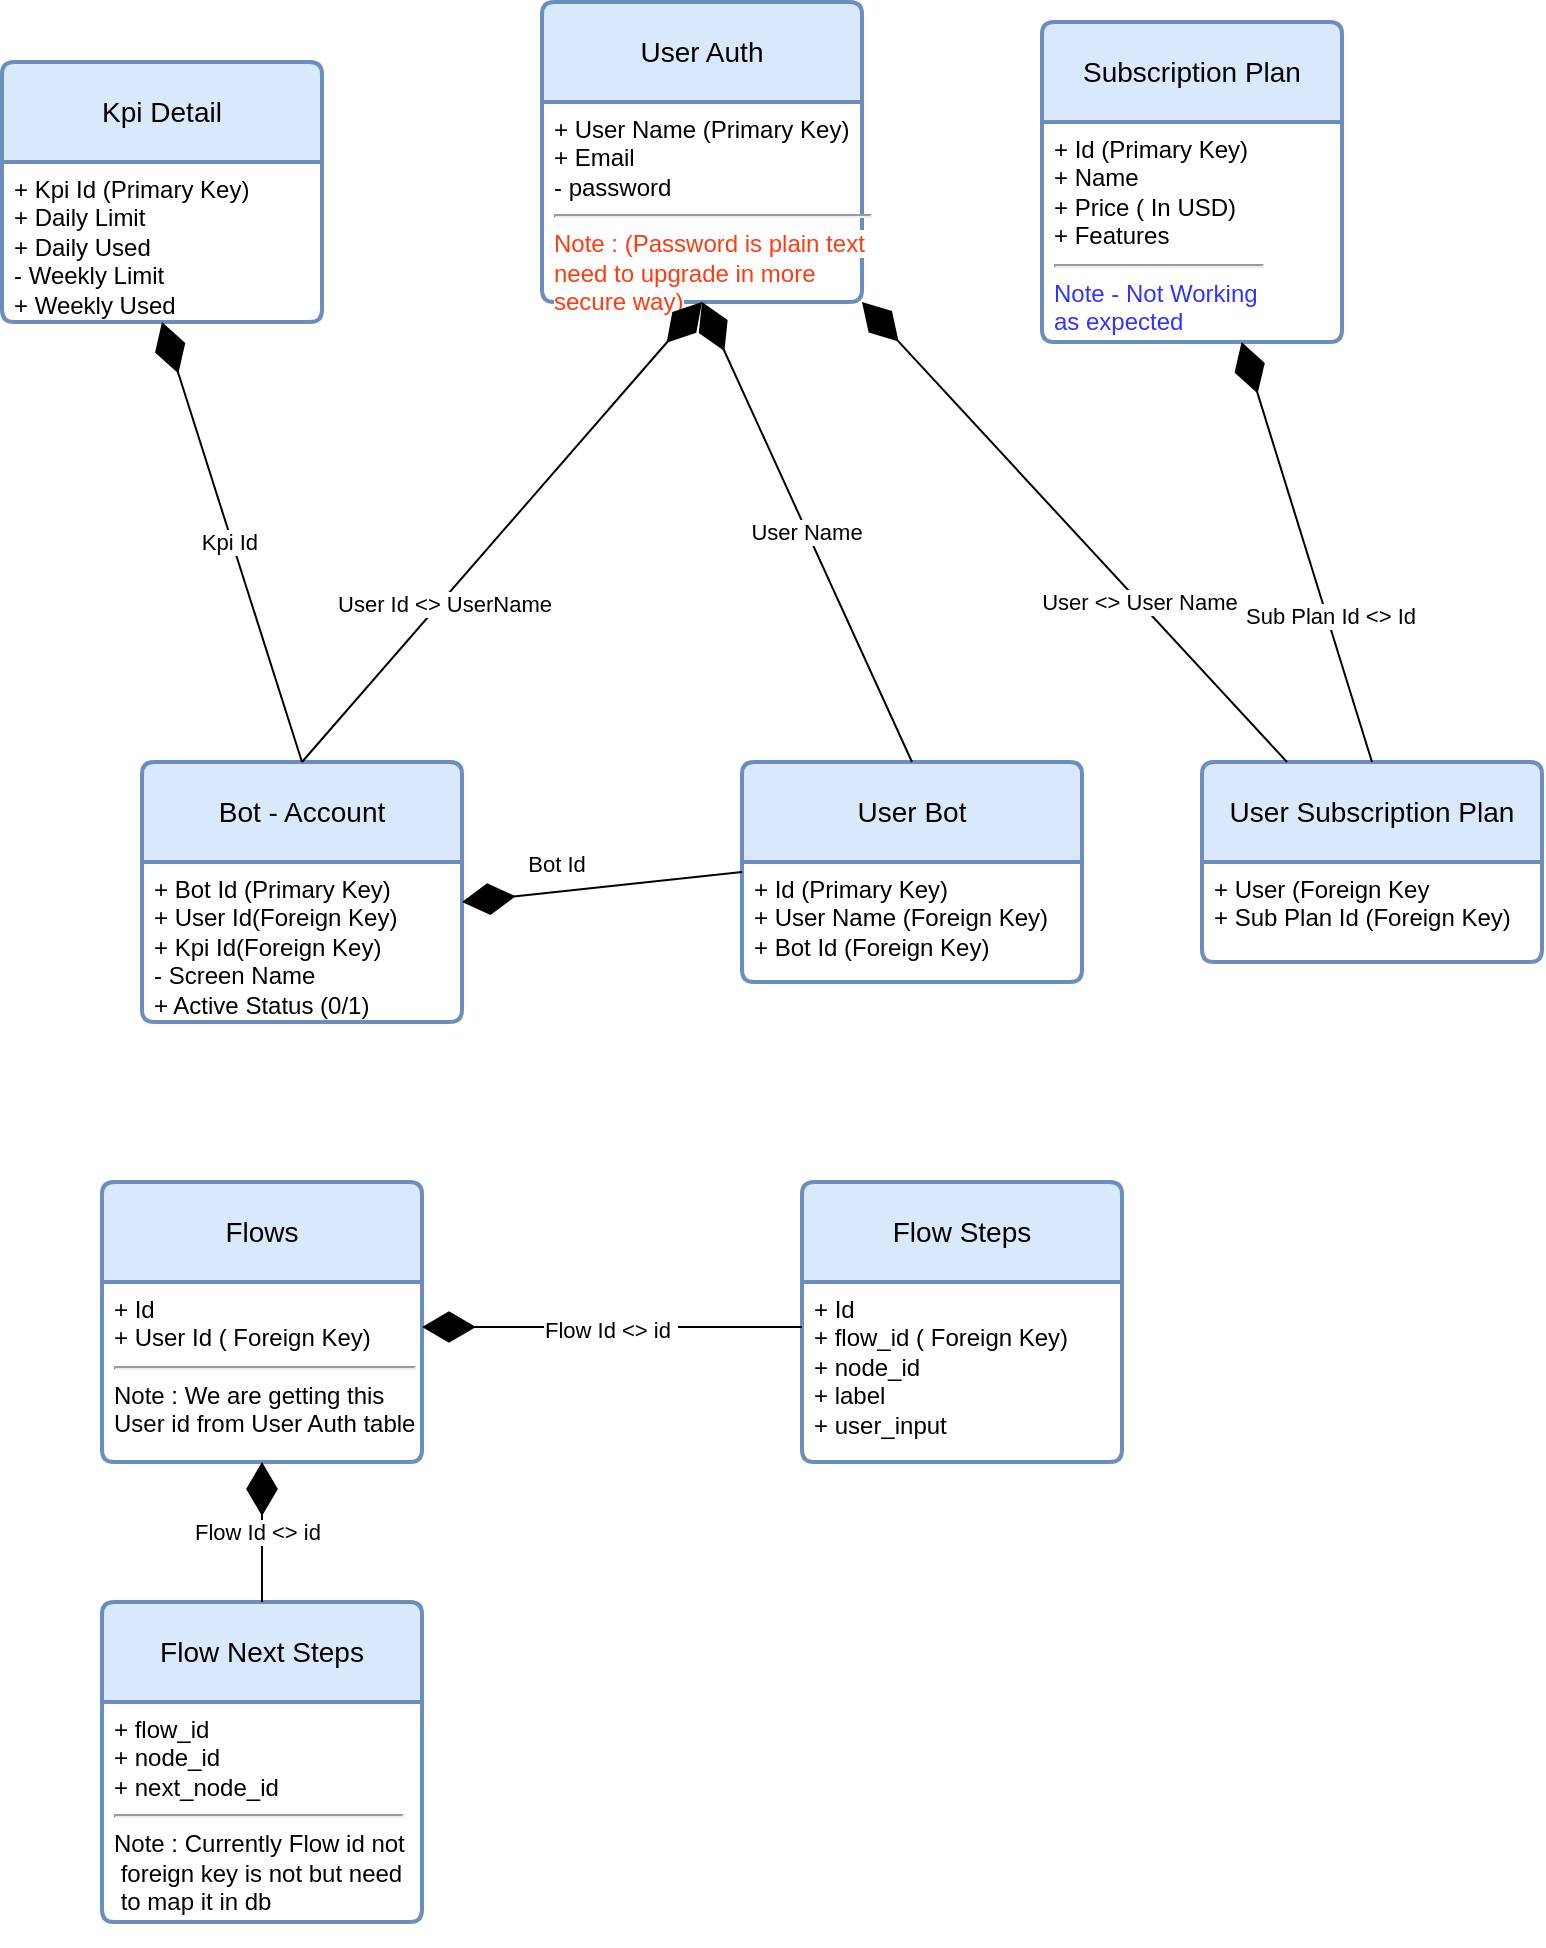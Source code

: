 <mxfile>
    <diagram id="4IqVqJ3qe1qflXc3MjRU" name="Page-1">
        <mxGraphModel dx="1004" dy="1028" grid="1" gridSize="10" guides="1" tooltips="1" connect="1" arrows="1" fold="1" page="1" pageScale="1" pageWidth="827" pageHeight="1169" math="0" shadow="0">
            <root>
                <mxCell id="0"/>
                <mxCell id="1" parent="0"/>
                <mxCell id="2" value="Bot - Account" style="swimlane;childLayout=stackLayout;horizontal=1;startSize=50;horizontalStack=0;rounded=1;fontSize=14;fontStyle=0;strokeWidth=2;resizeParent=0;resizeLast=1;shadow=0;dashed=0;align=center;arcSize=4;whiteSpace=wrap;html=1;fillColor=#dae8fc;strokeColor=#6c8ebf;" parent="1" vertex="1">
                    <mxGeometry x="100" y="420" width="160" height="130" as="geometry">
                        <mxRectangle x="150" y="230" width="120" height="50" as="alternateBounds"/>
                    </mxGeometry>
                </mxCell>
                <mxCell id="3" value="+ Bot Id (Primary Key)&lt;div&gt;+ User Id(Foreign Key)&lt;br&gt;+ Kpi Id(Foreign Key)&lt;br&gt;- Screen Name&amp;nbsp;&lt;/div&gt;&lt;div&gt;+ Active Status (0/1)&lt;/div&gt;&lt;div&gt;&lt;br&gt;&lt;/div&gt;" style="align=left;strokeColor=none;fillColor=none;spacingLeft=4;fontSize=12;verticalAlign=top;resizable=0;rotatable=0;part=1;html=1;" parent="2" vertex="1">
                    <mxGeometry y="50" width="160" height="80" as="geometry"/>
                </mxCell>
                <mxCell id="7" value="User Auth" style="swimlane;childLayout=stackLayout;horizontal=1;startSize=50;horizontalStack=0;rounded=1;fontSize=14;fontStyle=0;strokeWidth=2;resizeParent=0;resizeLast=1;shadow=0;dashed=0;align=center;arcSize=4;whiteSpace=wrap;html=1;fillColor=#dae8fc;strokeColor=#6c8ebf;" parent="1" vertex="1">
                    <mxGeometry x="300" y="40" width="160" height="150" as="geometry">
                        <mxRectangle x="260" width="120" height="50" as="alternateBounds"/>
                    </mxGeometry>
                </mxCell>
                <mxCell id="8" value="+ User Name (Primary Key)&lt;div&gt;+ Email&amp;nbsp;&lt;/div&gt;&lt;div&gt;- password&lt;/div&gt;&lt;hr&gt;&lt;div&gt;&lt;span style=&quot;background-color: light-dark(#ffffff, var(--ge-dark-color, #121212));&quot;&gt;&lt;font style=&quot;color: rgb(255, 59, 18);&quot;&gt;Note : (Password is plain text&amp;nbsp;&lt;/font&gt;&lt;/span&gt;&lt;/div&gt;&lt;div&gt;&lt;span style=&quot;background-color: light-dark(#ffffff, var(--ge-dark-color, #121212));&quot;&gt;&lt;font style=&quot;color: rgb(255, 59, 18);&quot;&gt;need to upgrade in more&amp;nbsp;&lt;/font&gt;&lt;/span&gt;&lt;/div&gt;&lt;div&gt;&lt;span style=&quot;background-color: light-dark(#ffffff, var(--ge-dark-color, #121212));&quot;&gt;&lt;font style=&quot;color: rgb(255, 59, 18);&quot;&gt;secure way)&lt;/font&gt;&lt;/span&gt;&amp;nbsp; &amp;nbsp;&lt;/div&gt;" style="align=left;strokeColor=none;fillColor=none;spacingLeft=4;fontSize=12;verticalAlign=top;resizable=0;rotatable=0;part=1;html=1;" parent="7" vertex="1">
                    <mxGeometry y="50" width="160" height="100" as="geometry"/>
                </mxCell>
                <mxCell id="9" value="" style="endArrow=diamondThin;endFill=1;endSize=24;html=1;entryX=0.5;entryY=1;entryDx=0;entryDy=0;exitX=0.5;exitY=0;exitDx=0;exitDy=0;" parent="1" source="2" target="7" edge="1">
                    <mxGeometry width="160" relative="1" as="geometry">
                        <mxPoint x="170" y="270" as="sourcePoint"/>
                        <mxPoint x="270" y="270" as="targetPoint"/>
                    </mxGeometry>
                </mxCell>
                <mxCell id="11" value="User Id &amp;lt;&amp;gt; UserName" style="edgeLabel;html=1;align=center;verticalAlign=middle;resizable=0;points=[];" parent="9" vertex="1" connectable="0">
                    <mxGeometry x="-0.306" y="-1" relative="1" as="geometry">
                        <mxPoint as="offset"/>
                    </mxGeometry>
                </mxCell>
                <mxCell id="13" value="Kpi Detail" style="swimlane;childLayout=stackLayout;horizontal=1;startSize=50;horizontalStack=0;rounded=1;fontSize=14;fontStyle=0;strokeWidth=2;resizeParent=0;resizeLast=1;shadow=0;dashed=0;align=center;arcSize=4;whiteSpace=wrap;html=1;fillColor=#dae8fc;strokeColor=#6c8ebf;" parent="1" vertex="1">
                    <mxGeometry x="30" y="70" width="160" height="130" as="geometry">
                        <mxRectangle x="10" y="100" width="110" height="40" as="alternateBounds"/>
                    </mxGeometry>
                </mxCell>
                <mxCell id="14" value="+ Kpi Id (Primary Key)&lt;div&gt;+ Daily Limit&lt;/div&gt;&lt;div&gt;+ Daily Used&amp;nbsp;&lt;/div&gt;&lt;div&gt;- Weekly Limit&lt;/div&gt;&lt;div&gt;+ Weekly Used&lt;span style=&quot;background-color: transparent;&quot;&gt;&amp;nbsp;&amp;nbsp;&lt;/span&gt;&lt;/div&gt;" style="align=left;strokeColor=none;fillColor=none;spacingLeft=4;fontSize=12;verticalAlign=top;resizable=0;rotatable=0;part=1;html=1;" parent="13" vertex="1">
                    <mxGeometry y="50" width="160" height="80" as="geometry"/>
                </mxCell>
                <mxCell id="16" value="Kpi Id&amp;nbsp;" style="endArrow=diamondThin;endFill=1;endSize=24;html=1;exitX=0.5;exitY=0;exitDx=0;exitDy=0;entryX=0.5;entryY=1;entryDx=0;entryDy=0;" parent="1" source="2" target="14" edge="1">
                    <mxGeometry width="160" relative="1" as="geometry">
                        <mxPoint x="600" y="330" as="sourcePoint"/>
                        <mxPoint x="100" y="200" as="targetPoint"/>
                        <Array as="points"/>
                    </mxGeometry>
                </mxCell>
                <mxCell id="17" value="Subscription Plan" style="swimlane;childLayout=stackLayout;horizontal=1;startSize=50;horizontalStack=0;rounded=1;fontSize=14;fontStyle=0;strokeWidth=2;resizeParent=0;resizeLast=1;shadow=0;dashed=0;align=center;arcSize=4;whiteSpace=wrap;html=1;fillColor=#dae8fc;strokeColor=#6c8ebf;" parent="1" vertex="1">
                    <mxGeometry x="550" y="50" width="150" height="160" as="geometry">
                        <mxRectangle x="530" width="120" height="50" as="alternateBounds"/>
                    </mxGeometry>
                </mxCell>
                <mxCell id="18" value="+ Id (Primary Key)&lt;div&gt;+ Name&lt;br&gt;+ Price ( In USD)&lt;br&gt;+ Features&lt;/div&gt;&lt;hr&gt;&lt;div&gt;&lt;font style=&quot;color: rgb(51, 51, 255);&quot;&gt;Note - Not Working&amp;nbsp;&lt;/font&gt;&lt;/div&gt;&lt;div&gt;&lt;font style=&quot;color: rgb(51, 51, 255);&quot;&gt;as expected&lt;/font&gt;&amp;nbsp;&lt;/div&gt;&lt;div&gt;&lt;br&gt;&lt;/div&gt;&lt;div&gt;&lt;br&gt;&lt;/div&gt;" style="align=left;strokeColor=none;fillColor=none;spacingLeft=4;fontSize=12;verticalAlign=top;resizable=0;rotatable=0;part=1;html=1;" parent="17" vertex="1">
                    <mxGeometry y="50" width="150" height="110" as="geometry"/>
                </mxCell>
                <mxCell id="20" value="User Subscription Plan" style="swimlane;childLayout=stackLayout;horizontal=1;startSize=50;horizontalStack=0;rounded=1;fontSize=14;fontStyle=0;strokeWidth=2;resizeParent=0;resizeLast=1;shadow=0;dashed=0;align=center;arcSize=4;whiteSpace=wrap;html=1;fillColor=#dae8fc;strokeColor=#6c8ebf;" parent="1" vertex="1">
                    <mxGeometry x="630" y="420" width="170" height="100" as="geometry">
                        <mxRectangle x="600" y="240" width="120" height="50" as="alternateBounds"/>
                    </mxGeometry>
                </mxCell>
                <mxCell id="21" value="+ User (Foreign Key&lt;div&gt;+ Sub Plan Id (Foreign Key)&lt;br&gt;&lt;span style=&quot;background-color: transparent;&quot;&gt;&amp;nbsp;&lt;/span&gt;&lt;/div&gt;&lt;div&gt;&lt;br&gt;&lt;/div&gt;&lt;div&gt;&lt;br&gt;&lt;/div&gt;" style="align=left;strokeColor=none;fillColor=none;spacingLeft=4;fontSize=12;verticalAlign=top;resizable=0;rotatable=0;part=1;html=1;" parent="20" vertex="1">
                    <mxGeometry y="50" width="170" height="50" as="geometry"/>
                </mxCell>
                <mxCell id="22" value="" style="endArrow=diamondThin;endFill=1;endSize=24;html=1;exitX=0.5;exitY=0;exitDx=0;exitDy=0;" parent="1" source="20" target="17" edge="1">
                    <mxGeometry width="160" relative="1" as="geometry">
                        <mxPoint x="120" y="590" as="sourcePoint"/>
                        <mxPoint x="290" y="770" as="targetPoint"/>
                    </mxGeometry>
                </mxCell>
                <mxCell id="23" value="Sub Plan Id &amp;lt;&amp;gt; Id" style="edgeLabel;html=1;align=center;verticalAlign=middle;resizable=0;points=[];" parent="22" vertex="1" connectable="0">
                    <mxGeometry x="-0.306" y="-1" relative="1" as="geometry">
                        <mxPoint as="offset"/>
                    </mxGeometry>
                </mxCell>
                <mxCell id="24" value="" style="endArrow=diamondThin;endFill=1;endSize=24;html=1;entryX=1;entryY=1;entryDx=0;entryDy=0;exitX=0.25;exitY=0;exitDx=0;exitDy=0;" parent="1" source="20" target="7" edge="1">
                    <mxGeometry width="160" relative="1" as="geometry">
                        <mxPoint x="550" y="620" as="sourcePoint"/>
                        <mxPoint x="493" y="510" as="targetPoint"/>
                    </mxGeometry>
                </mxCell>
                <mxCell id="25" value="User &amp;lt;&amp;gt; User Name&amp;nbsp;" style="edgeLabel;html=1;align=center;verticalAlign=middle;resizable=0;points=[];" parent="24" vertex="1" connectable="0">
                    <mxGeometry x="-0.306" y="-1" relative="1" as="geometry">
                        <mxPoint as="offset"/>
                    </mxGeometry>
                </mxCell>
                <mxCell id="26" value="User Bot" style="swimlane;childLayout=stackLayout;horizontal=1;startSize=50;horizontalStack=0;rounded=1;fontSize=14;fontStyle=0;strokeWidth=2;resizeParent=0;resizeLast=1;shadow=0;dashed=0;align=center;arcSize=4;whiteSpace=wrap;html=1;fillColor=#dae8fc;strokeColor=#6c8ebf;" parent="1" vertex="1">
                    <mxGeometry x="400" y="420" width="170" height="110" as="geometry">
                        <mxRectangle x="410" y="230" width="120" height="50" as="alternateBounds"/>
                    </mxGeometry>
                </mxCell>
                <mxCell id="27" value="+ Id (Primary Key)&lt;div&gt;+ User Name (Foreign Key)&lt;br&gt;+ Bot Id (Foreign Key)&lt;/div&gt;&lt;div&gt;&lt;br&gt;&lt;/div&gt;&lt;div&gt;&lt;br&gt;&lt;/div&gt;&lt;div&gt;&lt;br&gt;&lt;/div&gt;" style="align=left;strokeColor=none;fillColor=none;spacingLeft=4;fontSize=12;verticalAlign=top;resizable=0;rotatable=0;part=1;html=1;" parent="26" vertex="1">
                    <mxGeometry y="50" width="170" height="60" as="geometry"/>
                </mxCell>
                <mxCell id="28" value="Bot Id" style="endArrow=diamondThin;endFill=1;endSize=24;html=1;exitX=0;exitY=0.5;exitDx=0;exitDy=0;entryX=1;entryY=0.25;entryDx=0;entryDy=0;" parent="1" source="26" target="3" edge="1">
                    <mxGeometry x="0.314" y="-14" width="160" relative="1" as="geometry">
                        <mxPoint x="250" y="250" as="sourcePoint"/>
                        <mxPoint x="340" y="230" as="targetPoint"/>
                        <Array as="points"/>
                        <mxPoint as="offset"/>
                    </mxGeometry>
                </mxCell>
                <mxCell id="29" value="User Name" style="endArrow=diamondThin;endFill=1;endSize=24;html=1;exitX=0.5;exitY=0;exitDx=0;exitDy=0;entryX=0.5;entryY=1;entryDx=0;entryDy=0;" parent="1" source="26" target="7" edge="1">
                    <mxGeometry width="160" relative="1" as="geometry">
                        <mxPoint x="200" y="350" as="sourcePoint"/>
                        <mxPoint x="190" y="300" as="targetPoint"/>
                        <Array as="points"/>
                    </mxGeometry>
                </mxCell>
                <mxCell id="30" value="Flows" style="swimlane;childLayout=stackLayout;horizontal=1;startSize=50;horizontalStack=0;rounded=1;fontSize=14;fontStyle=0;strokeWidth=2;resizeParent=0;resizeLast=1;shadow=0;dashed=0;align=center;arcSize=4;whiteSpace=wrap;html=1;fillColor=#dae8fc;strokeColor=#6c8ebf;" vertex="1" parent="1">
                    <mxGeometry x="80" y="630" width="160" height="140" as="geometry">
                        <mxRectangle x="150" y="230" width="120" height="50" as="alternateBounds"/>
                    </mxGeometry>
                </mxCell>
                <mxCell id="31" value="+ Id&amp;nbsp;&lt;div&gt;+ User Id ( Foreign Key)&lt;/div&gt;&lt;hr&gt;&lt;div&gt;Note : We are getting this&amp;nbsp;&lt;/div&gt;&lt;div&gt;User id from User Auth table&lt;/div&gt;&lt;div&gt;&lt;br&gt;&lt;/div&gt;" style="align=left;strokeColor=none;fillColor=none;spacingLeft=4;fontSize=12;verticalAlign=top;resizable=0;rotatable=0;part=1;html=1;" vertex="1" parent="30">
                    <mxGeometry y="50" width="160" height="90" as="geometry"/>
                </mxCell>
                <mxCell id="32" value="Flow Next Steps" style="swimlane;childLayout=stackLayout;horizontal=1;startSize=50;horizontalStack=0;rounded=1;fontSize=14;fontStyle=0;strokeWidth=2;resizeParent=0;resizeLast=1;shadow=0;dashed=0;align=center;arcSize=4;whiteSpace=wrap;html=1;fillColor=#dae8fc;strokeColor=#6c8ebf;" vertex="1" parent="1">
                    <mxGeometry x="80" y="840" width="160" height="160" as="geometry">
                        <mxRectangle x="150" y="230" width="120" height="50" as="alternateBounds"/>
                    </mxGeometry>
                </mxCell>
                <mxCell id="33" value="+ flow_id&amp;nbsp;&lt;div&gt;+ node_id&amp;nbsp;&lt;br&gt;&lt;/div&gt;&lt;div&gt;+&amp;nbsp;next_node_id&lt;/div&gt;&lt;hr&gt;&lt;div&gt;Note : Currently Flow id not&lt;/div&gt;&lt;div&gt;&amp;nbsp;foreign&amp;nbsp;&lt;span style=&quot;background-color: transparent;&quot;&gt;key is not but need&lt;/span&gt;&lt;/div&gt;&lt;div&gt;&lt;span style=&quot;background-color: transparent;&quot;&gt;&amp;nbsp;to map it in db&lt;/span&gt;&lt;/div&gt;&lt;div&gt;&lt;br&gt;&lt;/div&gt;" style="align=left;strokeColor=none;fillColor=none;spacingLeft=4;fontSize=12;verticalAlign=top;resizable=0;rotatable=0;part=1;html=1;" vertex="1" parent="32">
                    <mxGeometry y="50" width="160" height="110" as="geometry"/>
                </mxCell>
                <mxCell id="34" value="Flow Steps" style="swimlane;childLayout=stackLayout;horizontal=1;startSize=50;horizontalStack=0;rounded=1;fontSize=14;fontStyle=0;strokeWidth=2;resizeParent=0;resizeLast=1;shadow=0;dashed=0;align=center;arcSize=4;whiteSpace=wrap;html=1;fillColor=#dae8fc;strokeColor=#6c8ebf;" vertex="1" parent="1">
                    <mxGeometry x="430" y="630" width="160" height="140" as="geometry">
                        <mxRectangle x="150" y="230" width="120" height="50" as="alternateBounds"/>
                    </mxGeometry>
                </mxCell>
                <mxCell id="35" value="+ Id&amp;nbsp;&amp;nbsp;&lt;div&gt;+ flow_id ( Foreign Key)&lt;br&gt;&lt;/div&gt;&lt;div&gt;+&amp;nbsp;node_id&lt;/div&gt;&lt;div&gt;+&amp;nbsp;label&lt;/div&gt;&lt;div&gt;+&amp;nbsp;user_input&lt;/div&gt;&lt;div&gt;&lt;br&gt;&lt;/div&gt;&lt;div&gt;&lt;br&gt;&lt;/div&gt;&lt;div&gt;&lt;br&gt;&lt;/div&gt;" style="align=left;strokeColor=none;fillColor=none;spacingLeft=4;fontSize=12;verticalAlign=top;resizable=0;rotatable=0;part=1;html=1;" vertex="1" parent="34">
                    <mxGeometry y="50" width="160" height="90" as="geometry"/>
                </mxCell>
                <mxCell id="37" value="" style="endArrow=diamondThin;endFill=1;endSize=24;html=1;exitX=0;exitY=0.25;exitDx=0;exitDy=0;entryX=1;entryY=0.25;entryDx=0;entryDy=0;" edge="1" parent="1" source="35" target="31">
                    <mxGeometry x="0.318" y="-14" width="160" relative="1" as="geometry">
                        <mxPoint x="410" y="485" as="sourcePoint"/>
                        <mxPoint x="270" y="500" as="targetPoint"/>
                        <Array as="points"/>
                        <mxPoint as="offset"/>
                    </mxGeometry>
                </mxCell>
                <mxCell id="38" value="Flow Id &amp;lt;&amp;gt; id&amp;nbsp;" style="edgeLabel;html=1;align=center;verticalAlign=middle;resizable=0;points=[];" vertex="1" connectable="0" parent="37">
                    <mxGeometry x="0.009" y="1" relative="1" as="geometry">
                        <mxPoint as="offset"/>
                    </mxGeometry>
                </mxCell>
                <mxCell id="41" value="" style="endArrow=diamondThin;endFill=1;endSize=24;html=1;exitX=0.5;exitY=0;exitDx=0;exitDy=0;entryX=0.5;entryY=1;entryDx=0;entryDy=0;" edge="1" parent="1" source="32" target="31">
                    <mxGeometry x="0.314" y="-14" width="160" relative="1" as="geometry">
                        <mxPoint x="390" y="713" as="sourcePoint"/>
                        <mxPoint x="250" y="703" as="targetPoint"/>
                        <Array as="points"/>
                        <mxPoint as="offset"/>
                    </mxGeometry>
                </mxCell>
                <mxCell id="42" value="Flow Id &amp;lt;&amp;gt; id&amp;nbsp;" style="edgeLabel;html=1;align=center;verticalAlign=middle;resizable=0;points=[];" vertex="1" connectable="0" parent="41">
                    <mxGeometry x="0.009" y="1" relative="1" as="geometry">
                        <mxPoint as="offset"/>
                    </mxGeometry>
                </mxCell>
            </root>
        </mxGraphModel>
    </diagram>
</mxfile>